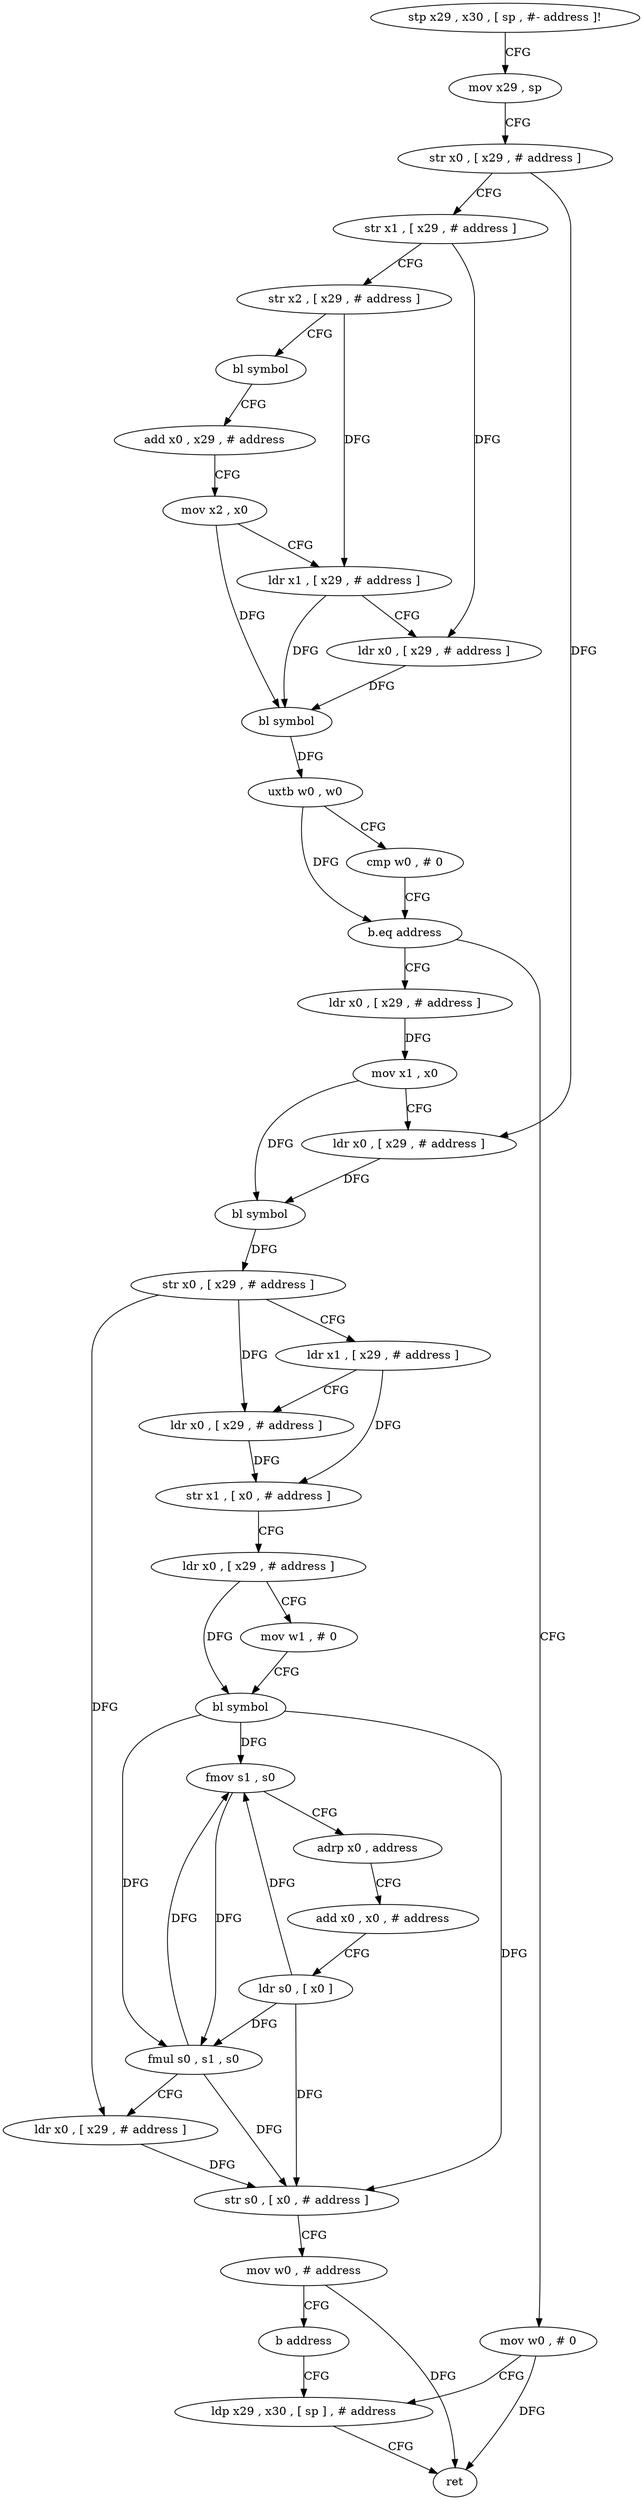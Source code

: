 digraph "func" {
"4268536" [label = "stp x29 , x30 , [ sp , #- address ]!" ]
"4268540" [label = "mov x29 , sp" ]
"4268544" [label = "str x0 , [ x29 , # address ]" ]
"4268548" [label = "str x1 , [ x29 , # address ]" ]
"4268552" [label = "str x2 , [ x29 , # address ]" ]
"4268556" [label = "bl symbol" ]
"4268560" [label = "add x0 , x29 , # address" ]
"4268564" [label = "mov x2 , x0" ]
"4268568" [label = "ldr x1 , [ x29 , # address ]" ]
"4268572" [label = "ldr x0 , [ x29 , # address ]" ]
"4268576" [label = "bl symbol" ]
"4268580" [label = "uxtb w0 , w0" ]
"4268584" [label = "cmp w0 , # 0" ]
"4268588" [label = "b.eq address" ]
"4268672" [label = "mov w0 , # 0" ]
"4268592" [label = "ldr x0 , [ x29 , # address ]" ]
"4268676" [label = "ldp x29 , x30 , [ sp ] , # address" ]
"4268596" [label = "mov x1 , x0" ]
"4268600" [label = "ldr x0 , [ x29 , # address ]" ]
"4268604" [label = "bl symbol" ]
"4268608" [label = "str x0 , [ x29 , # address ]" ]
"4268612" [label = "ldr x1 , [ x29 , # address ]" ]
"4268616" [label = "ldr x0 , [ x29 , # address ]" ]
"4268620" [label = "str x1 , [ x0 , # address ]" ]
"4268624" [label = "ldr x0 , [ x29 , # address ]" ]
"4268628" [label = "mov w1 , # 0" ]
"4268632" [label = "bl symbol" ]
"4268636" [label = "fmov s1 , s0" ]
"4268640" [label = "adrp x0 , address" ]
"4268644" [label = "add x0 , x0 , # address" ]
"4268648" [label = "ldr s0 , [ x0 ]" ]
"4268652" [label = "fmul s0 , s1 , s0" ]
"4268656" [label = "ldr x0 , [ x29 , # address ]" ]
"4268660" [label = "str s0 , [ x0 , # address ]" ]
"4268664" [label = "mov w0 , # address" ]
"4268668" [label = "b address" ]
"4268680" [label = "ret" ]
"4268536" -> "4268540" [ label = "CFG" ]
"4268540" -> "4268544" [ label = "CFG" ]
"4268544" -> "4268548" [ label = "CFG" ]
"4268544" -> "4268600" [ label = "DFG" ]
"4268548" -> "4268552" [ label = "CFG" ]
"4268548" -> "4268572" [ label = "DFG" ]
"4268552" -> "4268556" [ label = "CFG" ]
"4268552" -> "4268568" [ label = "DFG" ]
"4268556" -> "4268560" [ label = "CFG" ]
"4268560" -> "4268564" [ label = "CFG" ]
"4268564" -> "4268568" [ label = "CFG" ]
"4268564" -> "4268576" [ label = "DFG" ]
"4268568" -> "4268572" [ label = "CFG" ]
"4268568" -> "4268576" [ label = "DFG" ]
"4268572" -> "4268576" [ label = "DFG" ]
"4268576" -> "4268580" [ label = "DFG" ]
"4268580" -> "4268584" [ label = "CFG" ]
"4268580" -> "4268588" [ label = "DFG" ]
"4268584" -> "4268588" [ label = "CFG" ]
"4268588" -> "4268672" [ label = "CFG" ]
"4268588" -> "4268592" [ label = "CFG" ]
"4268672" -> "4268676" [ label = "CFG" ]
"4268672" -> "4268680" [ label = "DFG" ]
"4268592" -> "4268596" [ label = "DFG" ]
"4268676" -> "4268680" [ label = "CFG" ]
"4268596" -> "4268600" [ label = "CFG" ]
"4268596" -> "4268604" [ label = "DFG" ]
"4268600" -> "4268604" [ label = "DFG" ]
"4268604" -> "4268608" [ label = "DFG" ]
"4268608" -> "4268612" [ label = "CFG" ]
"4268608" -> "4268616" [ label = "DFG" ]
"4268608" -> "4268656" [ label = "DFG" ]
"4268612" -> "4268616" [ label = "CFG" ]
"4268612" -> "4268620" [ label = "DFG" ]
"4268616" -> "4268620" [ label = "DFG" ]
"4268620" -> "4268624" [ label = "CFG" ]
"4268624" -> "4268628" [ label = "CFG" ]
"4268624" -> "4268632" [ label = "DFG" ]
"4268628" -> "4268632" [ label = "CFG" ]
"4268632" -> "4268636" [ label = "DFG" ]
"4268632" -> "4268652" [ label = "DFG" ]
"4268632" -> "4268660" [ label = "DFG" ]
"4268636" -> "4268640" [ label = "CFG" ]
"4268636" -> "4268652" [ label = "DFG" ]
"4268640" -> "4268644" [ label = "CFG" ]
"4268644" -> "4268648" [ label = "CFG" ]
"4268648" -> "4268652" [ label = "DFG" ]
"4268648" -> "4268636" [ label = "DFG" ]
"4268648" -> "4268660" [ label = "DFG" ]
"4268652" -> "4268656" [ label = "CFG" ]
"4268652" -> "4268636" [ label = "DFG" ]
"4268652" -> "4268660" [ label = "DFG" ]
"4268656" -> "4268660" [ label = "DFG" ]
"4268660" -> "4268664" [ label = "CFG" ]
"4268664" -> "4268668" [ label = "CFG" ]
"4268664" -> "4268680" [ label = "DFG" ]
"4268668" -> "4268676" [ label = "CFG" ]
}
